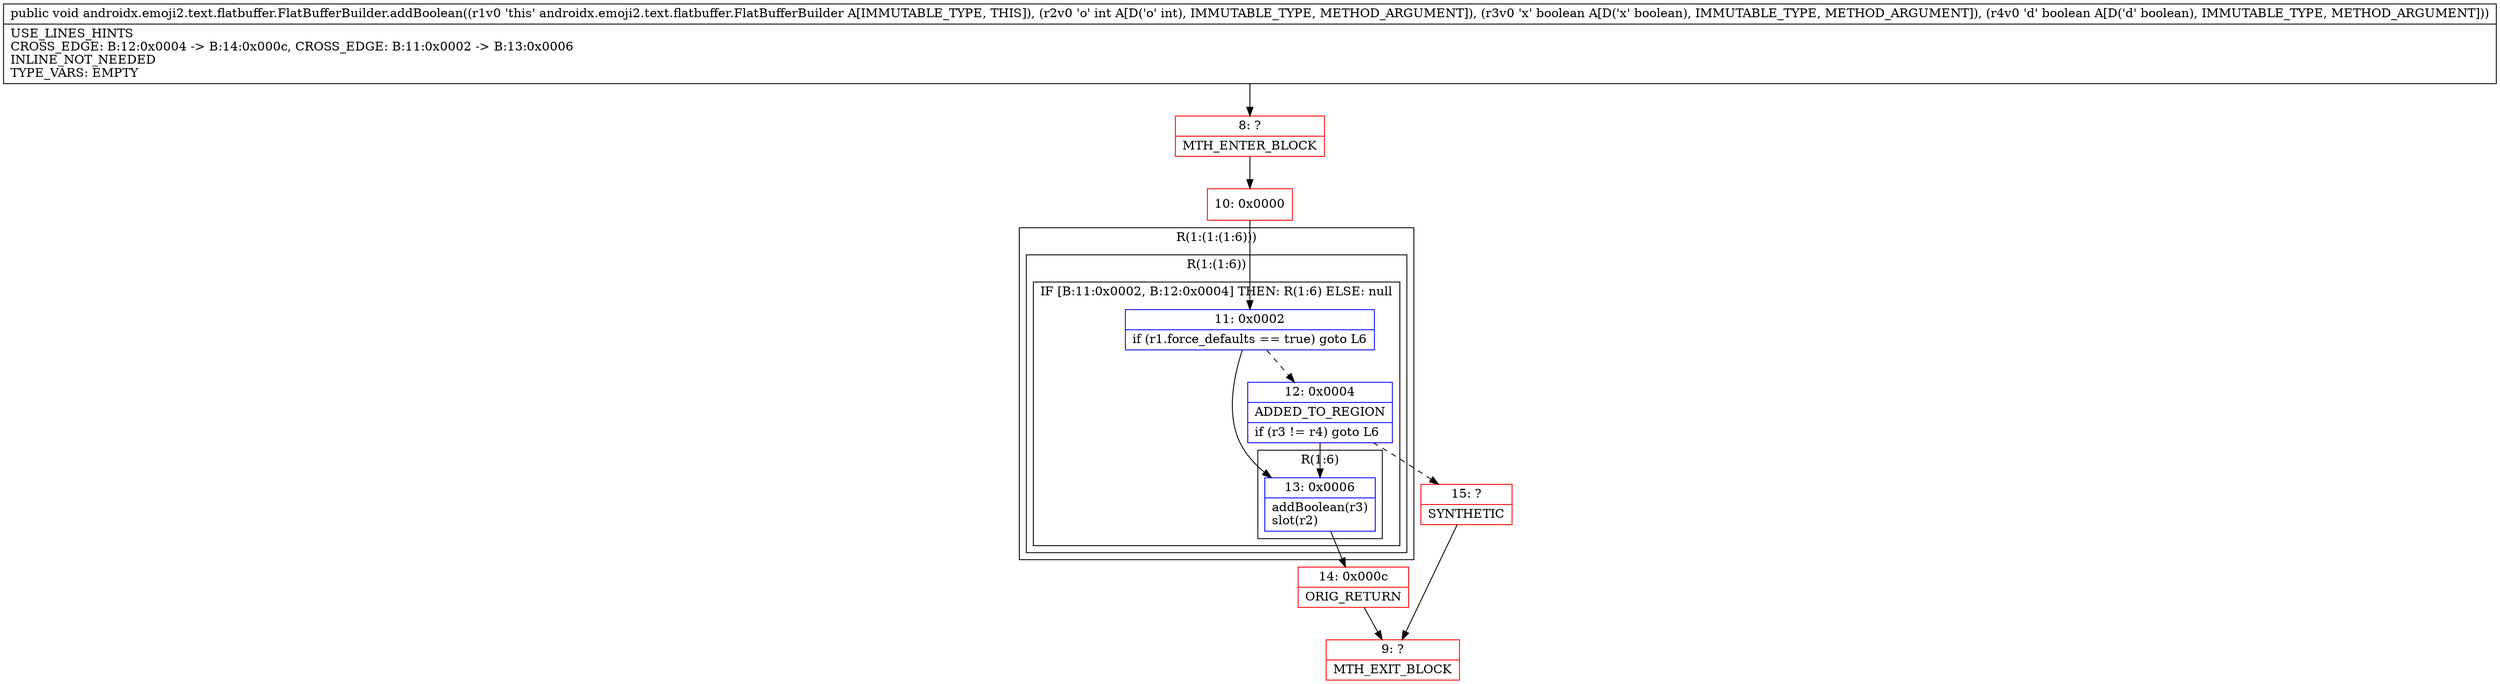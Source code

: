 digraph "CFG forandroidx.emoji2.text.flatbuffer.FlatBufferBuilder.addBoolean(IZZ)V" {
subgraph cluster_Region_1720754834 {
label = "R(1:(1:(1:6)))";
node [shape=record,color=blue];
subgraph cluster_Region_678855092 {
label = "R(1:(1:6))";
node [shape=record,color=blue];
subgraph cluster_IfRegion_644088733 {
label = "IF [B:11:0x0002, B:12:0x0004] THEN: R(1:6) ELSE: null";
node [shape=record,color=blue];
Node_11 [shape=record,label="{11\:\ 0x0002|if (r1.force_defaults == true) goto L6\l}"];
Node_12 [shape=record,label="{12\:\ 0x0004|ADDED_TO_REGION\l|if (r3 != r4) goto L6\l}"];
subgraph cluster_Region_955562496 {
label = "R(1:6)";
node [shape=record,color=blue];
Node_13 [shape=record,label="{13\:\ 0x0006|addBoolean(r3)\lslot(r2)\l}"];
}
}
}
}
Node_8 [shape=record,color=red,label="{8\:\ ?|MTH_ENTER_BLOCK\l}"];
Node_10 [shape=record,color=red,label="{10\:\ 0x0000}"];
Node_15 [shape=record,color=red,label="{15\:\ ?|SYNTHETIC\l}"];
Node_9 [shape=record,color=red,label="{9\:\ ?|MTH_EXIT_BLOCK\l}"];
Node_14 [shape=record,color=red,label="{14\:\ 0x000c|ORIG_RETURN\l}"];
MethodNode[shape=record,label="{public void androidx.emoji2.text.flatbuffer.FlatBufferBuilder.addBoolean((r1v0 'this' androidx.emoji2.text.flatbuffer.FlatBufferBuilder A[IMMUTABLE_TYPE, THIS]), (r2v0 'o' int A[D('o' int), IMMUTABLE_TYPE, METHOD_ARGUMENT]), (r3v0 'x' boolean A[D('x' boolean), IMMUTABLE_TYPE, METHOD_ARGUMENT]), (r4v0 'd' boolean A[D('d' boolean), IMMUTABLE_TYPE, METHOD_ARGUMENT]))  | USE_LINES_HINTS\lCROSS_EDGE: B:12:0x0004 \-\> B:14:0x000c, CROSS_EDGE: B:11:0x0002 \-\> B:13:0x0006\lINLINE_NOT_NEEDED\lTYPE_VARS: EMPTY\l}"];
MethodNode -> Node_8;Node_11 -> Node_12[style=dashed];
Node_11 -> Node_13;
Node_12 -> Node_13;
Node_12 -> Node_15[style=dashed];
Node_13 -> Node_14;
Node_8 -> Node_10;
Node_10 -> Node_11;
Node_15 -> Node_9;
Node_14 -> Node_9;
}

